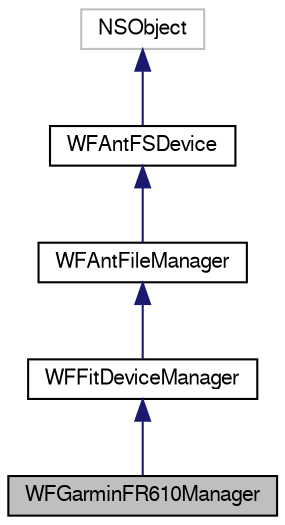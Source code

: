 digraph "WFGarminFR610Manager"
{
  edge [fontname="FreeSans",fontsize="10",labelfontname="FreeSans",labelfontsize="10"];
  node [fontname="FreeSans",fontsize="10",shape=record];
  Node1 [label="WFGarminFR610Manager",height=0.2,width=0.4,color="black", fillcolor="grey75", style="filled", fontcolor="black"];
  Node2 -> Node1 [dir="back",color="midnightblue",fontsize="10",style="solid",fontname="FreeSans"];
  Node2 [label="WFFitDeviceManager",height=0.2,width=0.4,color="black", fillcolor="white", style="filled",URL="$interface_w_f_fit_device_manager.html",tooltip="Provides a means of communicating with, and transferring data from an ANT FS fitness device..."];
  Node3 -> Node2 [dir="back",color="midnightblue",fontsize="10",style="solid",fontname="FreeSans"];
  Node3 [label="WFAntFileManager",height=0.2,width=0.4,color="black", fillcolor="white", style="filled",URL="$interface_w_f_ant_file_manager.html",tooltip="Provides a means of communicating with, and transferring data from an ANT FS device. "];
  Node4 -> Node3 [dir="back",color="midnightblue",fontsize="10",style="solid",fontname="FreeSans"];
  Node4 [label="WFAntFSDevice",height=0.2,width=0.4,color="black", fillcolor="white", style="filled",URL="$interface_w_f_ant_f_s_device.html",tooltip="Represents the base class for ANT FS device implementations. "];
  Node5 -> Node4 [dir="back",color="midnightblue",fontsize="10",style="solid",fontname="FreeSans"];
  Node5 [label="NSObject",height=0.2,width=0.4,color="grey75", fillcolor="white", style="filled"];
}
